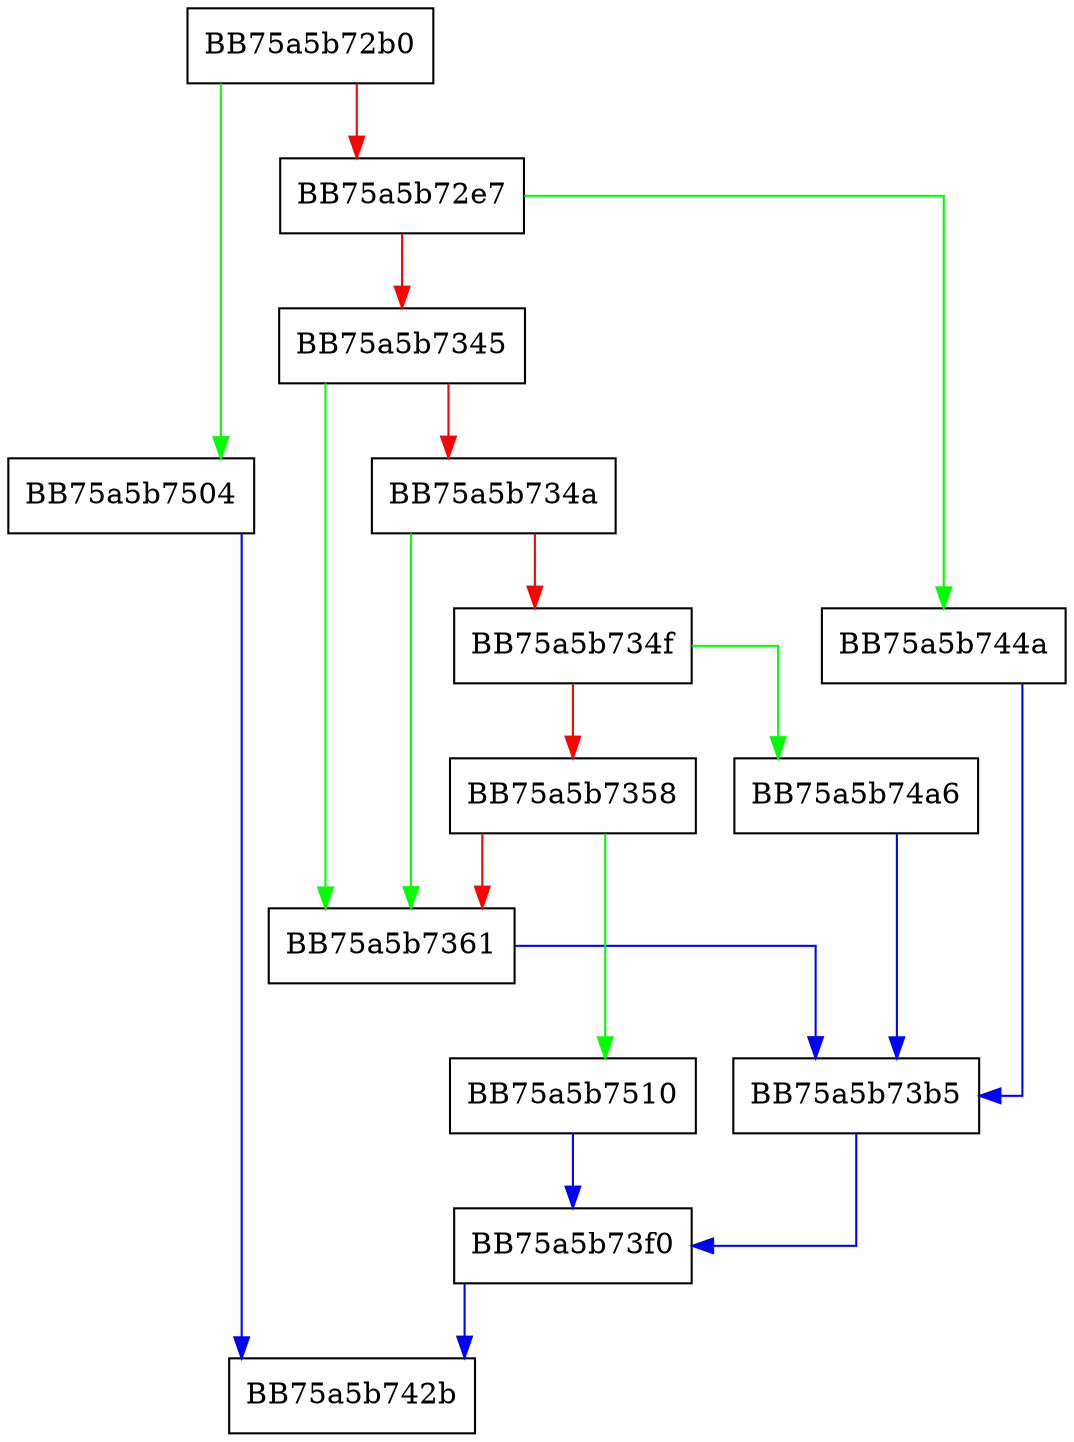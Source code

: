 digraph msil_emit_ALU {
  node [shape="box"];
  graph [splines=ortho];
  BB75a5b72b0 -> BB75a5b7504 [color="green"];
  BB75a5b72b0 -> BB75a5b72e7 [color="red"];
  BB75a5b72e7 -> BB75a5b744a [color="green"];
  BB75a5b72e7 -> BB75a5b7345 [color="red"];
  BB75a5b7345 -> BB75a5b7361 [color="green"];
  BB75a5b7345 -> BB75a5b734a [color="red"];
  BB75a5b734a -> BB75a5b7361 [color="green"];
  BB75a5b734a -> BB75a5b734f [color="red"];
  BB75a5b734f -> BB75a5b74a6 [color="green"];
  BB75a5b734f -> BB75a5b7358 [color="red"];
  BB75a5b7358 -> BB75a5b7510 [color="green"];
  BB75a5b7358 -> BB75a5b7361 [color="red"];
  BB75a5b7361 -> BB75a5b73b5 [color="blue"];
  BB75a5b73b5 -> BB75a5b73f0 [color="blue"];
  BB75a5b73f0 -> BB75a5b742b [color="blue"];
  BB75a5b744a -> BB75a5b73b5 [color="blue"];
  BB75a5b74a6 -> BB75a5b73b5 [color="blue"];
  BB75a5b7504 -> BB75a5b742b [color="blue"];
  BB75a5b7510 -> BB75a5b73f0 [color="blue"];
}